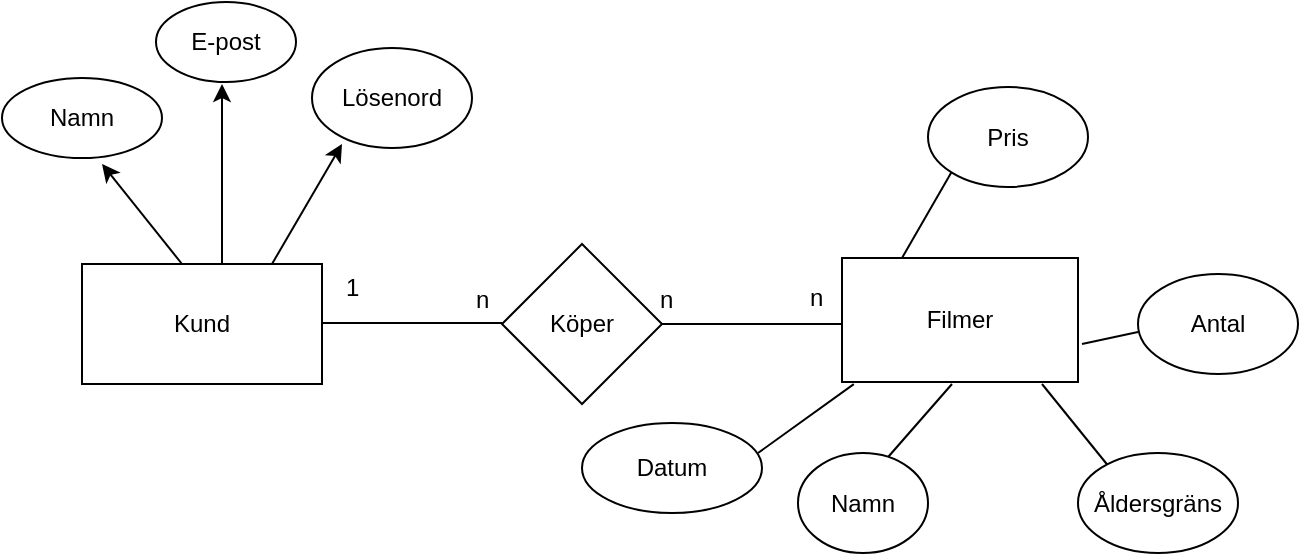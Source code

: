 <mxfile version="10.6.7" type="device"><diagram id="w0sxxlaFP9EJ2SrFCuq7" name="Page-1"><mxGraphModel dx="833" dy="559" grid="1" gridSize="10" guides="1" tooltips="1" connect="1" arrows="1" fold="1" page="1" pageScale="1" pageWidth="827" pageHeight="1169" math="0" shadow="0"><root><mxCell id="0"/><mxCell id="1" parent="0"/><mxCell id="7lTacgOwvcr5AGfkiWcF-2" value="Kund" style="rounded=0;whiteSpace=wrap;html=1;" parent="1" vertex="1"><mxGeometry x="70" y="380" width="120" height="60" as="geometry"/></mxCell><mxCell id="7lTacgOwvcr5AGfkiWcF-3" value="" style="endArrow=classic;html=1;" parent="1" edge="1"><mxGeometry width="50" height="50" relative="1" as="geometry"><mxPoint x="120" y="380" as="sourcePoint"/><mxPoint x="80" y="330" as="targetPoint"/></mxGeometry></mxCell><mxCell id="7lTacgOwvcr5AGfkiWcF-4" value="Namn" style="ellipse;whiteSpace=wrap;html=1;" parent="1" vertex="1"><mxGeometry x="30" y="287" width="80" height="40" as="geometry"/></mxCell><mxCell id="7lTacgOwvcr5AGfkiWcF-5" value="" style="endArrow=classic;html=1;" parent="1" edge="1"><mxGeometry width="50" height="50" relative="1" as="geometry"><mxPoint x="140" y="380" as="sourcePoint"/><mxPoint x="140" y="290" as="targetPoint"/></mxGeometry></mxCell><mxCell id="7lTacgOwvcr5AGfkiWcF-6" value="" style="endArrow=classic;html=1;" parent="1" edge="1"><mxGeometry width="50" height="50" relative="1" as="geometry"><mxPoint x="165" y="380" as="sourcePoint"/><mxPoint x="200" y="320" as="targetPoint"/></mxGeometry></mxCell><mxCell id="7lTacgOwvcr5AGfkiWcF-7" value="E-post" style="ellipse;whiteSpace=wrap;html=1;" parent="1" vertex="1"><mxGeometry x="107" y="249" width="70" height="40" as="geometry"/></mxCell><mxCell id="7lTacgOwvcr5AGfkiWcF-8" value="Lösenord" style="ellipse;whiteSpace=wrap;html=1;" parent="1" vertex="1"><mxGeometry x="185" y="272" width="80" height="50" as="geometry"/></mxCell><mxCell id="7lTacgOwvcr5AGfkiWcF-9" value="" style="endArrow=none;html=1;" parent="1" edge="1"><mxGeometry width="50" height="50" relative="1" as="geometry"><mxPoint x="190" y="409.5" as="sourcePoint"/><mxPoint x="280" y="409.5" as="targetPoint"/></mxGeometry></mxCell><mxCell id="7lTacgOwvcr5AGfkiWcF-10" value="Köper" style="rhombus;whiteSpace=wrap;html=1;" parent="1" vertex="1"><mxGeometry x="280" y="370" width="80" height="80" as="geometry"/></mxCell><mxCell id="7lTacgOwvcr5AGfkiWcF-11" value="" style="endArrow=none;html=1;" parent="1" edge="1"><mxGeometry width="50" height="50" relative="1" as="geometry"><mxPoint x="360" y="410" as="sourcePoint"/><mxPoint x="450" y="410" as="targetPoint"/></mxGeometry></mxCell><mxCell id="7lTacgOwvcr5AGfkiWcF-15" value="Antal" style="ellipse;whiteSpace=wrap;html=1;" parent="1" vertex="1"><mxGeometry x="598" y="385" width="80" height="50" as="geometry"/></mxCell><mxCell id="7lTacgOwvcr5AGfkiWcF-17" value="Pris" style="ellipse;whiteSpace=wrap;html=1;" parent="1" vertex="1"><mxGeometry x="493" y="291.5" width="80" height="50" as="geometry"/></mxCell><mxCell id="7lTacgOwvcr5AGfkiWcF-21" value="Filmer" style="rounded=0;whiteSpace=wrap;html=1;" parent="1" vertex="1"><mxGeometry x="450" y="377" width="118" height="62" as="geometry"/></mxCell><mxCell id="7lTacgOwvcr5AGfkiWcF-22" value="" style="endArrow=none;html=1;" parent="1" edge="1"><mxGeometry width="50" height="50" relative="1" as="geometry"><mxPoint x="470" y="480" as="sourcePoint"/><mxPoint x="505" y="440" as="targetPoint"/></mxGeometry></mxCell><mxCell id="7lTacgOwvcr5AGfkiWcF-23" value="Namn" style="ellipse;whiteSpace=wrap;html=1;" parent="1" vertex="1"><mxGeometry x="428" y="474.5" width="65" height="50" as="geometry"/></mxCell><mxCell id="7lTacgOwvcr5AGfkiWcF-27" value="" style="endArrow=none;html=1;" parent="1" edge="1"><mxGeometry width="50" height="50" relative="1" as="geometry"><mxPoint x="586" y="484.5" as="sourcePoint"/><mxPoint x="550" y="440" as="targetPoint"/></mxGeometry></mxCell><mxCell id="7lTacgOwvcr5AGfkiWcF-28" value="Åldersgräns" style="ellipse;whiteSpace=wrap;html=1;" parent="1" vertex="1"><mxGeometry x="568" y="474.5" width="80" height="50" as="geometry"/></mxCell><mxCell id="7lTacgOwvcr5AGfkiWcF-29" value="1" style="text;html=1;resizable=0;points=[];autosize=1;align=left;verticalAlign=top;spacingTop=-4;" parent="1" vertex="1"><mxGeometry x="200" y="382" width="20" height="20" as="geometry"/></mxCell><mxCell id="7lTacgOwvcr5AGfkiWcF-37" value="Datum" style="ellipse;whiteSpace=wrap;html=1;" parent="1" vertex="1"><mxGeometry x="320" y="459.5" width="90" height="45" as="geometry"/></mxCell><mxCell id="7lTacgOwvcr5AGfkiWcF-40" value="" style="endArrow=none;html=1;entryX=0.05;entryY=1.017;entryDx=0;entryDy=0;entryPerimeter=0;" parent="1" target="7lTacgOwvcr5AGfkiWcF-21" edge="1"><mxGeometry width="50" height="50" relative="1" as="geometry"><mxPoint x="408" y="474.5" as="sourcePoint"/><mxPoint x="455" y="414.5" as="targetPoint"/></mxGeometry></mxCell><mxCell id="7lTacgOwvcr5AGfkiWcF-42" value="n" style="text;html=1;resizable=0;points=[];autosize=1;align=left;verticalAlign=top;spacingTop=-4;" parent="1" vertex="1"><mxGeometry x="265" y="388" width="20" height="20" as="geometry"/></mxCell><mxCell id="woHXBAdc8lI43M5wbCiN-1" value="" style="endArrow=none;html=1;" edge="1" parent="1"><mxGeometry width="50" height="50" relative="1" as="geometry"><mxPoint x="570" y="420" as="sourcePoint"/><mxPoint x="598" y="414" as="targetPoint"/></mxGeometry></mxCell><mxCell id="woHXBAdc8lI43M5wbCiN-2" value="" style="endArrow=none;html=1;entryX=0;entryY=1;entryDx=0;entryDy=0;" edge="1" parent="1" target="7lTacgOwvcr5AGfkiWcF-17"><mxGeometry width="50" height="50" relative="1" as="geometry"><mxPoint x="480" y="377" as="sourcePoint"/><mxPoint x="530" y="327" as="targetPoint"/></mxGeometry></mxCell><mxCell id="woHXBAdc8lI43M5wbCiN-5" value="n" style="text;html=1;resizable=0;points=[];autosize=1;align=left;verticalAlign=top;spacingTop=-4;" vertex="1" parent="1"><mxGeometry x="357" y="388" width="20" height="20" as="geometry"/></mxCell><mxCell id="woHXBAdc8lI43M5wbCiN-11" value="n" style="text;html=1;resizable=0;points=[];autosize=1;align=left;verticalAlign=top;spacingTop=-4;" vertex="1" parent="1"><mxGeometry x="432" y="387" width="20" height="20" as="geometry"/></mxCell></root></mxGraphModel></diagram></mxfile>